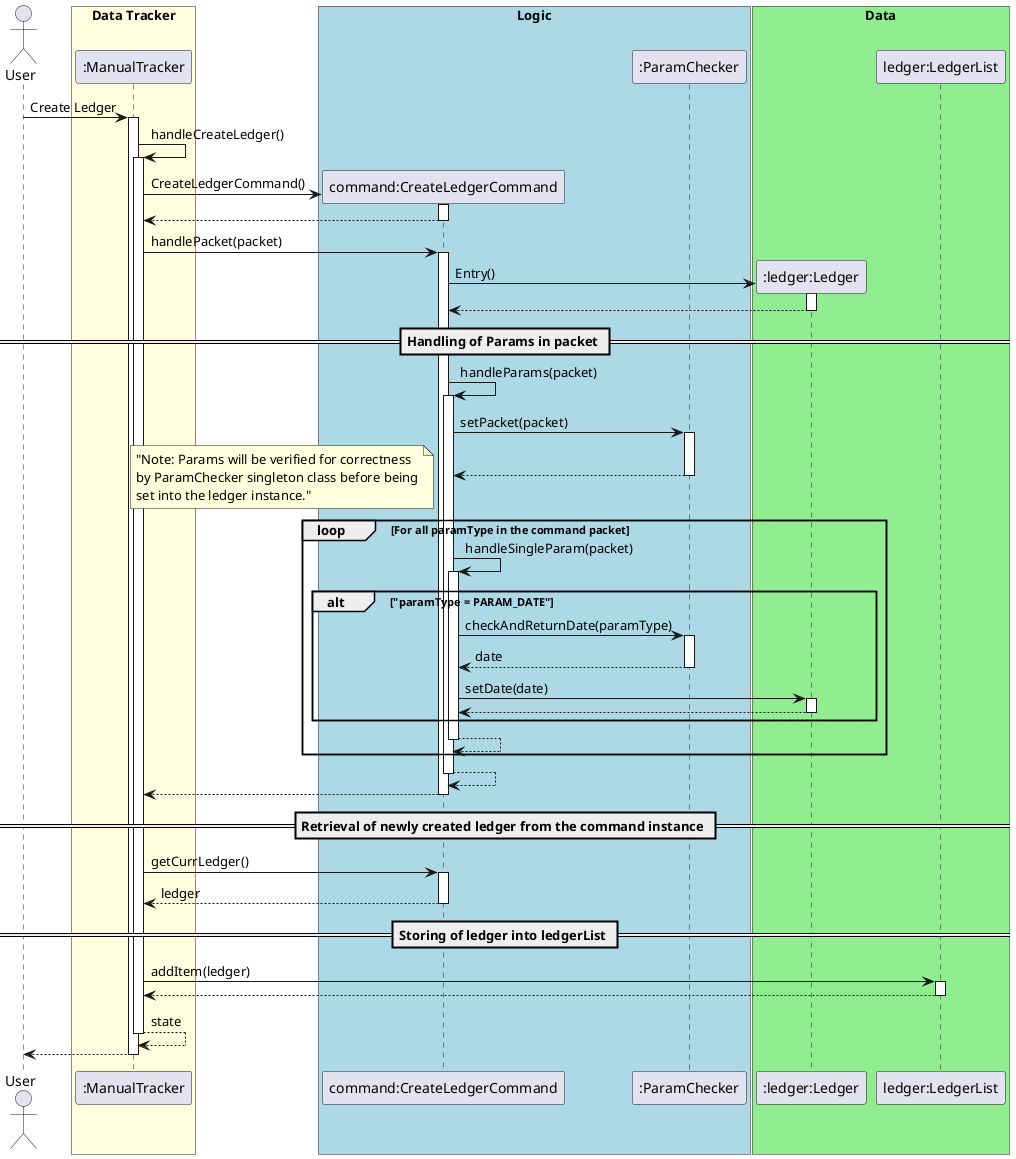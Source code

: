@startuml
autoactivate on
actor User
skinparam shadowing false
skinparam sequence {
ActorBorderColor white

ActorBackgroundColor white
ActorFontColor white
ActorFontSize 17
ActorFontName ""
}
User-> ":ManualTracker": Create Ledger

":ManualTracker" ->":ManualTracker": handleCreateLedger()
    create "command:CreateLedgerCommand"
   ":ManualTracker"-> "command:CreateLedgerCommand" : CreateLedgerCommand()
    return

   ":ManualTracker"-> "command:CreateLedgerCommand" : handlePacket(packet)

        create ":ledger:Ledger"
        "command:CreateLedgerCommand" -> ":ledger:Ledger" : Entry()
        return
        == Handling of Params in packet ==
        "command:CreateLedgerCommand" -> "command:CreateLedgerCommand" : handleParams(packet)
            "command:CreateLedgerCommand" -> ":ParamChecker" : setPacket(packet)
            return
            loop For all paramType in the command packet
                note left: "Note: Params will be verified for correctness\nby ParamChecker singleton class before being\nset into the ledger instance."
                "command:CreateLedgerCommand" -> "command:CreateLedgerCommand" : handleSingleParam(packet)
                    alt "paramType = PARAM_DATE"
                        "command:CreateLedgerCommand" ->":ParamChecker": checkAndReturnDate(paramType)
                        return date
                        "command:CreateLedgerCommand" -> ":ledger:Ledger" : setDate(date)
                        return
                    end
                return
            end
        return
   return
   == Retrieval of newly created ledger from the command instance ==
   ":ManualTracker"-> "command:CreateLedgerCommand" : getCurrLedger()
   return ledger
   == Storing of ledger into ledgerList ==
   ":ManualTracker"-> "ledger:LedgerList" : addItem(ledger)
    return
return state
return

box "Data Tracker" #LightYellow
participant ":ManualTracker"
endBox

box "Logic" #LightBlue
participant "command:CreateLedgerCommand"
participant ":ParamChecker"
endBox

box "Data" #LightGreen
participant ":ledger:Ledger"
participant "ledger:LedgerList"
endBox
@enduml